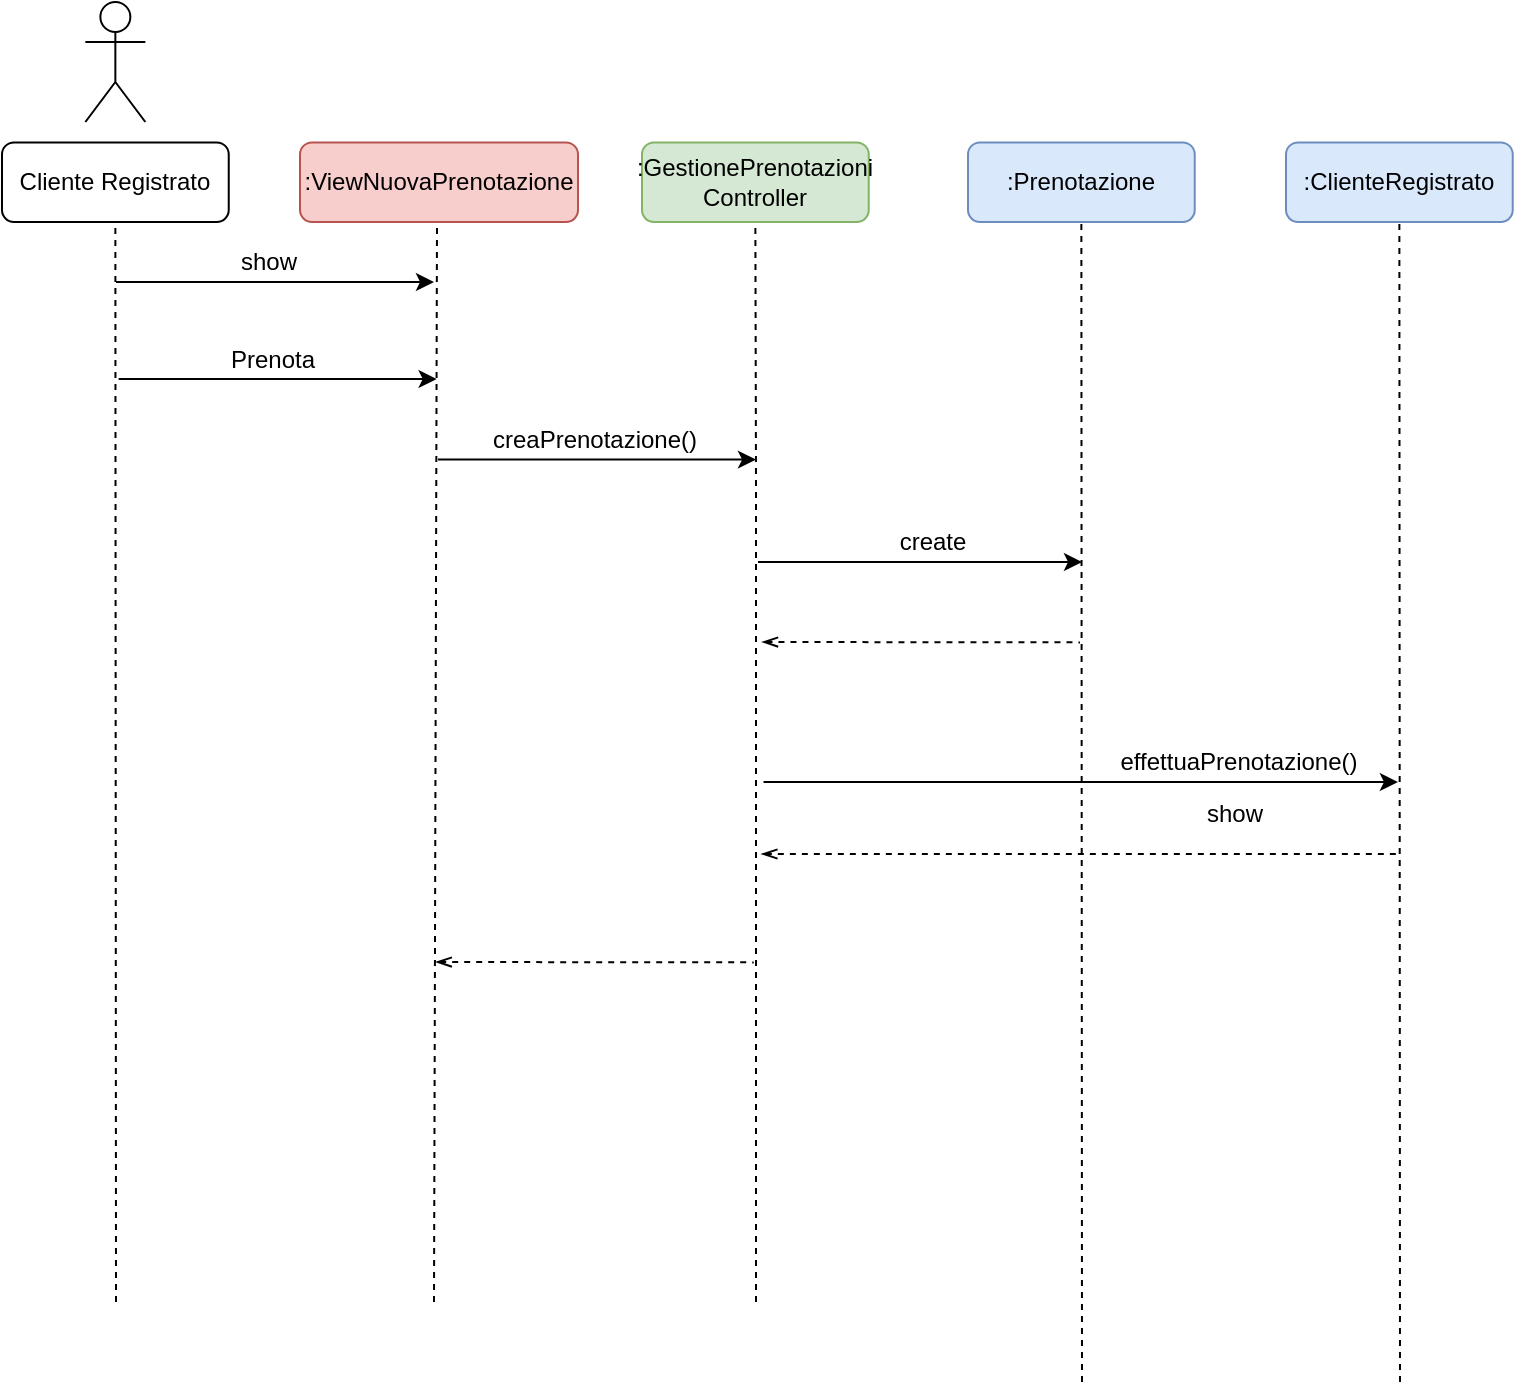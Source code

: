 <mxfile version="14.6.11" type="device"><diagram id="Wzn-BWHlTJEj33x2PqCz" name="Page-3"><mxGraphModel dx="1185" dy="588" grid="1" gridSize="10" guides="1" tooltips="1" connect="1" arrows="1" fold="1" page="1" pageScale="1" pageWidth="827" pageHeight="1169" math="0" shadow="0"><root><mxCell id="_ORYt1C13AhzwcyPVOTH-0"/><mxCell id="_ORYt1C13AhzwcyPVOTH-1" parent="_ORYt1C13AhzwcyPVOTH-0"/><mxCell id="JPX6_1QACBRN3oUDiK-G-0" value="" style="shape=umlActor;verticalLabelPosition=bottom;verticalAlign=top;html=1;outlineConnect=0;" parent="_ORYt1C13AhzwcyPVOTH-1" vertex="1"><mxGeometry x="91.68" y="230" width="30" height="60" as="geometry"/></mxCell><mxCell id="JPX6_1QACBRN3oUDiK-G-1" value=":ViewNuovaPrenotazione" style="rounded=1;whiteSpace=wrap;html=1;fillColor=#f8cecc;strokeColor=#b85450;" parent="_ORYt1C13AhzwcyPVOTH-1" vertex="1"><mxGeometry x="199" y="300.2" width="139" height="39.8" as="geometry"/></mxCell><mxCell id="JPX6_1QACBRN3oUDiK-G-2" value="show" style="text;html=1;align=center;verticalAlign=middle;resizable=0;points=[];autosize=1;strokeColor=none;" parent="_ORYt1C13AhzwcyPVOTH-1" vertex="1"><mxGeometry x="163.37" y="350" width="40" height="20" as="geometry"/></mxCell><mxCell id="JPX6_1QACBRN3oUDiK-G-4" value=":GestionePrenotazioni&lt;br&gt;Controller" style="rounded=1;whiteSpace=wrap;html=1;fillColor=#d5e8d4;strokeColor=#82b366;" parent="_ORYt1C13AhzwcyPVOTH-1" vertex="1"><mxGeometry x="370.0" y="300.2" width="113.37" height="39.8" as="geometry"/></mxCell><mxCell id="JPX6_1QACBRN3oUDiK-G-8" value=":ClienteRegistrato" style="rounded=1;whiteSpace=wrap;html=1;fillColor=#dae8fc;strokeColor=#6c8ebf;" parent="_ORYt1C13AhzwcyPVOTH-1" vertex="1"><mxGeometry x="692" y="300.2" width="113.37" height="39.8" as="geometry"/></mxCell><mxCell id="JPX6_1QACBRN3oUDiK-G-17" value="create" style="text;html=1;align=center;verticalAlign=middle;resizable=0;points=[];autosize=1;strokeColor=none;" parent="_ORYt1C13AhzwcyPVOTH-1" vertex="1"><mxGeometry x="490" y="490.0" width="50" height="20" as="geometry"/></mxCell><mxCell id="JPX6_1QACBRN3oUDiK-G-18" value="" style="endArrow=classic;html=1;" parent="_ORYt1C13AhzwcyPVOTH-1" edge="1"><mxGeometry width="50" height="50" relative="1" as="geometry"><mxPoint x="428" y="510" as="sourcePoint"/><mxPoint x="590" y="510" as="targetPoint"/></mxGeometry></mxCell><mxCell id="JPX6_1QACBRN3oUDiK-G-26" value="Cliente Registrato" style="rounded=1;whiteSpace=wrap;html=1;" parent="_ORYt1C13AhzwcyPVOTH-1" vertex="1"><mxGeometry x="50.0" y="300.2" width="113.37" height="39.8" as="geometry"/></mxCell><mxCell id="AWgaOJb2uCznWJsoljDG-0" value="" style="endArrow=none;dashed=1;html=1;entryX=0.5;entryY=1;entryDx=0;entryDy=0;" parent="_ORYt1C13AhzwcyPVOTH-1" target="JPX6_1QACBRN3oUDiK-G-26" edge="1"><mxGeometry width="50" height="50" relative="1" as="geometry"><mxPoint x="107" y="880" as="sourcePoint"/><mxPoint x="550" y="390" as="targetPoint"/></mxGeometry></mxCell><mxCell id="AWgaOJb2uCznWJsoljDG-1" value="" style="endArrow=none;dashed=1;html=1;entryX=0.5;entryY=1;entryDx=0;entryDy=0;" parent="_ORYt1C13AhzwcyPVOTH-1" edge="1"><mxGeometry width="50" height="50" relative="1" as="geometry"><mxPoint x="266" y="880" as="sourcePoint"/><mxPoint x="267.5" y="340" as="targetPoint"/></mxGeometry></mxCell><mxCell id="AWgaOJb2uCznWJsoljDG-2" value="" style="endArrow=none;dashed=1;html=1;entryX=0.5;entryY=1;entryDx=0;entryDy=0;" parent="_ORYt1C13AhzwcyPVOTH-1" target="JPX6_1QACBRN3oUDiK-G-4" edge="1"><mxGeometry width="50" height="50" relative="1" as="geometry"><mxPoint x="427" y="880" as="sourcePoint"/><mxPoint x="423.445" y="358.71" as="targetPoint"/><Array as="points"><mxPoint x="427" y="470"/></Array></mxGeometry></mxCell><mxCell id="AWgaOJb2uCznWJsoljDG-3" value=":Prenotazione" style="rounded=1;whiteSpace=wrap;html=1;fillColor=#dae8fc;strokeColor=#6c8ebf;" parent="_ORYt1C13AhzwcyPVOTH-1" vertex="1"><mxGeometry x="533.0" y="300.2" width="113.37" height="39.8" as="geometry"/></mxCell><mxCell id="AWgaOJb2uCznWJsoljDG-5" value="" style="endArrow=classic;html=1;" parent="_ORYt1C13AhzwcyPVOTH-1" edge="1"><mxGeometry width="50" height="50" relative="1" as="geometry"><mxPoint x="107" y="370" as="sourcePoint"/><mxPoint x="266" y="370" as="targetPoint"/></mxGeometry></mxCell><mxCell id="AWgaOJb2uCznWJsoljDG-6" value="Prenota" style="text;html=1;align=center;verticalAlign=middle;resizable=0;points=[];autosize=1;strokeColor=none;" parent="_ORYt1C13AhzwcyPVOTH-1" vertex="1"><mxGeometry x="154.68" y="398.53" width="60" height="20" as="geometry"/></mxCell><mxCell id="AWgaOJb2uCznWJsoljDG-7" value="" style="endArrow=classic;html=1;" parent="_ORYt1C13AhzwcyPVOTH-1" edge="1"><mxGeometry width="50" height="50" relative="1" as="geometry"><mxPoint x="108.31" y="418.53" as="sourcePoint"/><mxPoint x="267.31" y="418.53" as="targetPoint"/></mxGeometry></mxCell><mxCell id="AWgaOJb2uCznWJsoljDG-9" value="creaPrenotazione()" style="text;html=1;align=center;verticalAlign=middle;resizable=0;points=[];autosize=1;strokeColor=none;" parent="_ORYt1C13AhzwcyPVOTH-1" vertex="1"><mxGeometry x="286.37" y="438.81" width="120" height="20" as="geometry"/></mxCell><mxCell id="AWgaOJb2uCznWJsoljDG-10" value="" style="endArrow=classic;html=1;" parent="_ORYt1C13AhzwcyPVOTH-1" edge="1"><mxGeometry width="50" height="50" relative="1" as="geometry"><mxPoint x="268" y="458.81" as="sourcePoint"/><mxPoint x="427" y="458.81" as="targetPoint"/></mxGeometry></mxCell><mxCell id="AWgaOJb2uCznWJsoljDG-12" value="" style="endArrow=none;dashed=1;html=1;entryX=0.5;entryY=1;entryDx=0;entryDy=0;" parent="_ORYt1C13AhzwcyPVOTH-1" target="AWgaOJb2uCznWJsoljDG-3" edge="1"><mxGeometry width="50" height="50" relative="1" as="geometry"><mxPoint x="590" y="920" as="sourcePoint"/><mxPoint x="585.025" y="350.0" as="targetPoint"/></mxGeometry></mxCell><mxCell id="AWgaOJb2uCznWJsoljDG-16" value="" style="endArrow=none;html=1;dashed=1;endFill=0;startArrow=openThin;startFill=0;" parent="_ORYt1C13AhzwcyPVOTH-1" edge="1"><mxGeometry width="50" height="50" relative="1" as="geometry"><mxPoint x="266.87" y="710" as="sourcePoint"/><mxPoint x="425.87" y="710.19" as="targetPoint"/></mxGeometry></mxCell><mxCell id="AWgaOJb2uCznWJsoljDG-20" value="show" style="text;html=1;align=center;verticalAlign=middle;resizable=0;points=[];autosize=1;strokeColor=none;" parent="_ORYt1C13AhzwcyPVOTH-1" vertex="1"><mxGeometry x="646.05" y="626" width="40" height="20" as="geometry"/></mxCell><mxCell id="AWgaOJb2uCznWJsoljDG-21" value="" style="endArrow=classic;html=1;" parent="_ORYt1C13AhzwcyPVOTH-1" edge="1"><mxGeometry width="50" height="50" relative="1" as="geometry"><mxPoint x="430.77" y="620" as="sourcePoint"/><mxPoint x="747.95" y="620.0" as="targetPoint"/></mxGeometry></mxCell><mxCell id="AWgaOJb2uCznWJsoljDG-14" value="" style="endArrow=none;dashed=1;html=1;entryX=0.5;entryY=1;entryDx=0;entryDy=0;endFill=0;" parent="_ORYt1C13AhzwcyPVOTH-1" target="JPX6_1QACBRN3oUDiK-G-8" edge="1"><mxGeometry width="50" height="50" relative="1" as="geometry"><mxPoint x="749" y="920" as="sourcePoint"/><mxPoint x="759.995" y="340.0" as="targetPoint"/></mxGeometry></mxCell><mxCell id="mxpouJZo4NLbufcGk1ly-0" value="" style="endArrow=none;html=1;dashed=1;endFill=0;startArrow=openThin;startFill=0;" edge="1" parent="_ORYt1C13AhzwcyPVOTH-1"><mxGeometry width="50" height="50" relative="1" as="geometry"><mxPoint x="430.0" y="550" as="sourcePoint"/><mxPoint x="589.0" y="550.19" as="targetPoint"/></mxGeometry></mxCell><mxCell id="mxpouJZo4NLbufcGk1ly-1" value="effettuaPrenotazione()" style="text;html=1;align=center;verticalAlign=middle;resizable=0;points=[];autosize=1;strokeColor=none;" vertex="1" parent="_ORYt1C13AhzwcyPVOTH-1"><mxGeometry x="603.45" y="600" width="130" height="20" as="geometry"/></mxCell><mxCell id="mxpouJZo4NLbufcGk1ly-2" value="" style="endArrow=none;html=1;dashed=1;endFill=0;startArrow=openThin;startFill=0;" edge="1" parent="_ORYt1C13AhzwcyPVOTH-1"><mxGeometry width="50" height="50" relative="1" as="geometry"><mxPoint x="429.68" y="656" as="sourcePoint"/><mxPoint x="749.68" y="656" as="targetPoint"/></mxGeometry></mxCell></root></mxGraphModel></diagram></mxfile>